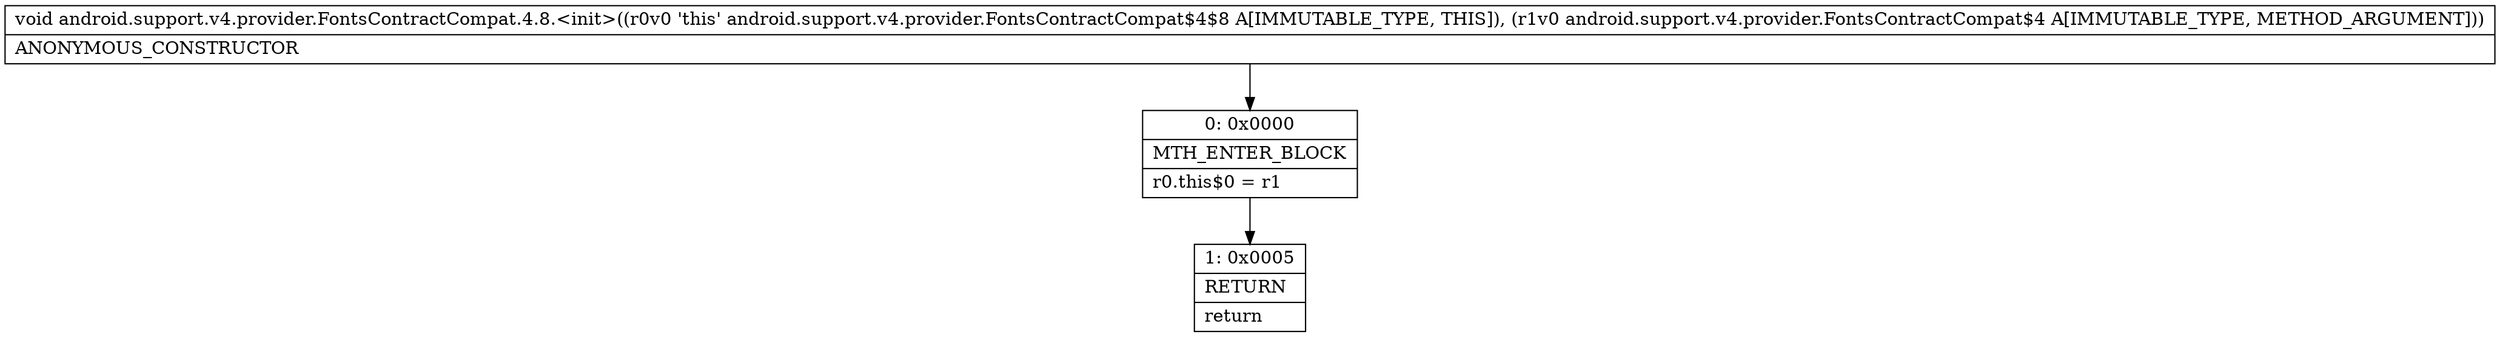digraph "CFG forandroid.support.v4.provider.FontsContractCompat.4.8.\<init\>(Landroid\/support\/v4\/provider\/FontsContractCompat$4;)V" {
Node_0 [shape=record,label="{0\:\ 0x0000|MTH_ENTER_BLOCK\l|r0.this$0 = r1\l}"];
Node_1 [shape=record,label="{1\:\ 0x0005|RETURN\l|return\l}"];
MethodNode[shape=record,label="{void android.support.v4.provider.FontsContractCompat.4.8.\<init\>((r0v0 'this' android.support.v4.provider.FontsContractCompat$4$8 A[IMMUTABLE_TYPE, THIS]), (r1v0 android.support.v4.provider.FontsContractCompat$4 A[IMMUTABLE_TYPE, METHOD_ARGUMENT]))  | ANONYMOUS_CONSTRUCTOR\l}"];
MethodNode -> Node_0;
Node_0 -> Node_1;
}


